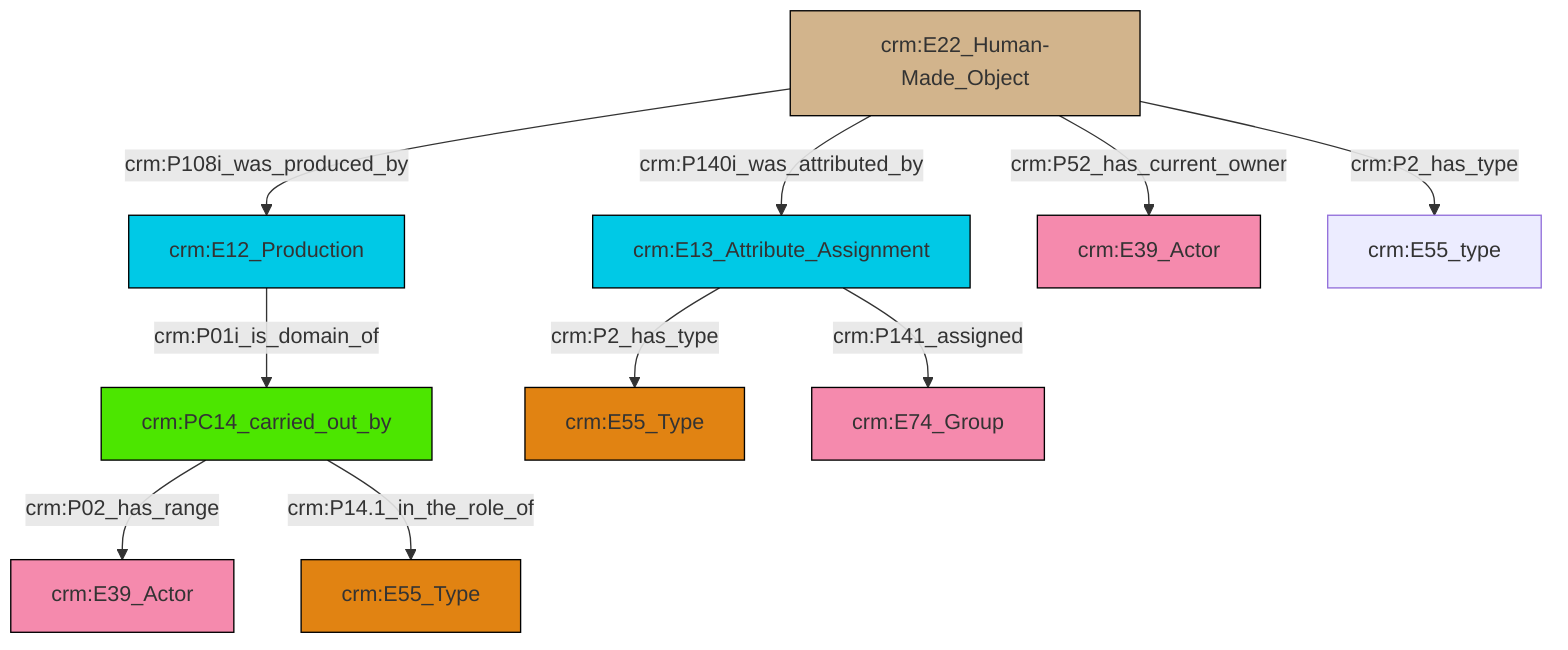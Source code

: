 graph TD
classDef Literal fill:#f2f2f2,stroke:#000000;
classDef CRM_Entity fill:#FFFFFF,stroke:#000000;
classDef Temporal_Entity fill:#00C9E6, stroke:#000000;
classDef Type fill:#E18312, stroke:#000000;
classDef Time-Span fill:#2C9C91, stroke:#000000;
classDef Appellation fill:#FFEB7F, stroke:#000000;
classDef Place fill:#008836, stroke:#000000;
classDef Persistent_Item fill:#B266B2, stroke:#000000;
classDef Conceptual_Object fill:#FFD700, stroke:#000000;
classDef Physical_Thing fill:#D2B48C, stroke:#000000;
classDef Actor fill:#f58aad, stroke:#000000;
classDef PC_Classes fill:#4ce600, stroke:#000000;
classDef Multi fill:#cccccc,stroke:#000000;

4["crm:PC14_carried_out_by"]:::PC_Classes -->|crm:P02_has_range| 5["crm:E39_Actor"]:::Actor
6["crm:E22_Human-Made_Object"]:::Physical_Thing -->|crm:P52_has_current_owner| 7["crm:E39_Actor"]:::Actor
0["crm:E12_Production"]:::Temporal_Entity -->|crm:P01i_is_domain_of| 4["crm:PC14_carried_out_by"]:::PC_Classes
6["crm:E22_Human-Made_Object"]:::Physical_Thing -->|crm:P2_has_type| 8["crm:E55_type"]:::Default
2["crm:E13_Attribute_Assignment"]:::Temporal_Entity -->|crm:P141_assigned| 15["crm:E74_Group"]:::Actor
4["crm:PC14_carried_out_by"]:::PC_Classes -->|crm:P14.1_in_the_role_of| 12["crm:E55_Type"]:::Type
2["crm:E13_Attribute_Assignment"]:::Temporal_Entity -->|crm:P2_has_type| 9["crm:E55_Type"]:::Type
6["crm:E22_Human-Made_Object"]:::Physical_Thing -->|crm:P140i_was_attributed_by| 2["crm:E13_Attribute_Assignment"]:::Temporal_Entity
6["crm:E22_Human-Made_Object"]:::Physical_Thing -->|crm:P108i_was_produced_by| 0["crm:E12_Production"]:::Temporal_Entity